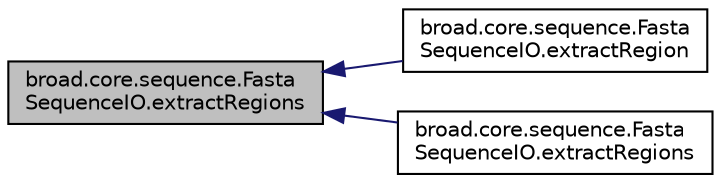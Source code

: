 digraph "broad.core.sequence.FastaSequenceIO.extractRegions"
{
  edge [fontname="Helvetica",fontsize="10",labelfontname="Helvetica",labelfontsize="10"];
  node [fontname="Helvetica",fontsize="10",shape=record];
  rankdir="LR";
  Node1 [label="broad.core.sequence.Fasta\lSequenceIO.extractRegions",height=0.2,width=0.4,color="black", fillcolor="grey75", style="filled" fontcolor="black"];
  Node1 -> Node2 [dir="back",color="midnightblue",fontsize="10",style="solid"];
  Node2 [label="broad.core.sequence.Fasta\lSequenceIO.extractRegion",height=0.2,width=0.4,color="black", fillcolor="white", style="filled",URL="$classbroad_1_1core_1_1sequence_1_1_fasta_sequence_i_o.html#a60b0ea063f9b4f160f4b3ed1daa012ab"];
  Node1 -> Node3 [dir="back",color="midnightblue",fontsize="10",style="solid"];
  Node3 [label="broad.core.sequence.Fasta\lSequenceIO.extractRegions",height=0.2,width=0.4,color="black", fillcolor="white", style="filled",URL="$classbroad_1_1core_1_1sequence_1_1_fasta_sequence_i_o.html#ae6492131e43a789e70d89651462c9616"];
}
